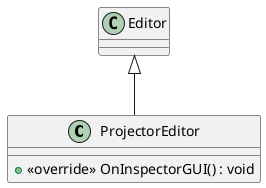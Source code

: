 @startuml
class ProjectorEditor {
    + <<override>> OnInspectorGUI() : void
}
Editor <|-- ProjectorEditor
@enduml
